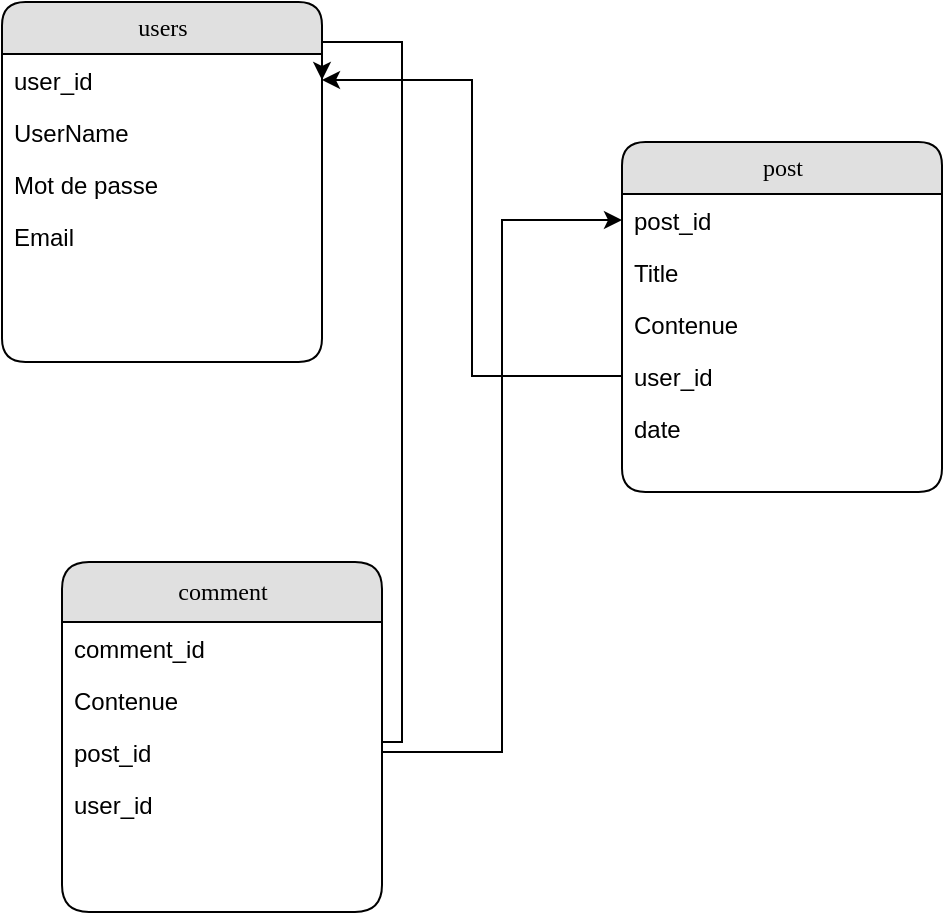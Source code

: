 <mxfile version="20.8.23" type="github">
  <diagram name="Page-1" id="b520641d-4fe3-3701-9064-5fc419738815">
    <mxGraphModel dx="1387" dy="788" grid="1" gridSize="10" guides="1" tooltips="1" connect="1" arrows="1" fold="1" page="1" pageScale="1" pageWidth="1100" pageHeight="850" background="none" math="0" shadow="0">
      <root>
        <mxCell id="0" />
        <mxCell id="1" parent="0" />
        <mxCell id="21ea969265ad0168-10" value="post" style="swimlane;html=1;fontStyle=0;childLayout=stackLayout;horizontal=1;startSize=26;fillColor=#e0e0e0;horizontalStack=0;resizeParent=1;resizeLast=0;collapsible=1;marginBottom=0;swimlaneFillColor=#ffffff;align=center;rounded=1;shadow=0;comic=0;labelBackgroundColor=none;strokeWidth=1;fontFamily=Verdana;fontSize=12" parent="1" vertex="1">
          <mxGeometry x="740" y="160" width="160" height="175" as="geometry" />
        </mxCell>
        <mxCell id="21ea969265ad0168-11" value="post_id" style="text;html=1;strokeColor=none;fillColor=none;spacingLeft=4;spacingRight=4;whiteSpace=wrap;overflow=hidden;rotatable=0;points=[[0,0.5],[1,0.5]];portConstraint=eastwest;" parent="21ea969265ad0168-10" vertex="1">
          <mxGeometry y="26" width="160" height="26" as="geometry" />
        </mxCell>
        <mxCell id="-kY44ktSsv2-iVsVmnir-1" value="Title" style="text;html=1;strokeColor=none;fillColor=none;spacingLeft=4;spacingRight=4;whiteSpace=wrap;overflow=hidden;rotatable=0;points=[[0,0.5],[1,0.5]];portConstraint=eastwest;" vertex="1" parent="21ea969265ad0168-10">
          <mxGeometry y="52" width="160" height="26" as="geometry" />
        </mxCell>
        <mxCell id="21ea969265ad0168-12" value="Contenue" style="text;html=1;strokeColor=none;fillColor=none;spacingLeft=4;spacingRight=4;whiteSpace=wrap;overflow=hidden;rotatable=0;points=[[0,0.5],[1,0.5]];portConstraint=eastwest;" parent="21ea969265ad0168-10" vertex="1">
          <mxGeometry y="78" width="160" height="26" as="geometry" />
        </mxCell>
        <mxCell id="-kY44ktSsv2-iVsVmnir-3" value="user_id" style="text;html=1;strokeColor=none;fillColor=none;spacingLeft=4;spacingRight=4;whiteSpace=wrap;overflow=hidden;rotatable=0;points=[[0,0.5],[1,0.5]];portConstraint=eastwest;" vertex="1" parent="21ea969265ad0168-10">
          <mxGeometry y="104" width="160" height="26" as="geometry" />
        </mxCell>
        <mxCell id="-kY44ktSsv2-iVsVmnir-22" value="date" style="text;html=1;strokeColor=none;fillColor=none;spacingLeft=4;spacingRight=4;whiteSpace=wrap;overflow=hidden;rotatable=0;points=[[0,0.5],[1,0.5]];portConstraint=eastwest;" vertex="1" parent="21ea969265ad0168-10">
          <mxGeometry y="130" width="160" height="26" as="geometry" />
        </mxCell>
        <mxCell id="21ea969265ad0168-18" value="users" style="swimlane;html=1;fontStyle=0;childLayout=stackLayout;horizontal=1;startSize=26;fillColor=#e0e0e0;horizontalStack=0;resizeParent=1;resizeLast=0;collapsible=1;marginBottom=0;swimlaneFillColor=#ffffff;align=center;rounded=1;shadow=0;comic=0;labelBackgroundColor=none;strokeWidth=1;fontFamily=Verdana;fontSize=12" parent="1" vertex="1">
          <mxGeometry x="430" y="90" width="160" height="180" as="geometry" />
        </mxCell>
        <mxCell id="21ea969265ad0168-19" value="user_id" style="text;html=1;strokeColor=none;fillColor=none;spacingLeft=4;spacingRight=4;whiteSpace=wrap;overflow=hidden;rotatable=0;points=[[0,0.5],[1,0.5]];portConstraint=eastwest;" parent="21ea969265ad0168-18" vertex="1">
          <mxGeometry y="26" width="160" height="26" as="geometry" />
        </mxCell>
        <mxCell id="21ea969265ad0168-20" value="UserName" style="text;html=1;strokeColor=none;fillColor=none;spacingLeft=4;spacingRight=4;whiteSpace=wrap;overflow=hidden;rotatable=0;points=[[0,0.5],[1,0.5]];portConstraint=eastwest;" parent="21ea969265ad0168-18" vertex="1">
          <mxGeometry y="52" width="160" height="26" as="geometry" />
        </mxCell>
        <mxCell id="-kY44ktSsv2-iVsVmnir-11" value="Mot de passe" style="text;html=1;strokeColor=none;fillColor=none;spacingLeft=4;spacingRight=4;whiteSpace=wrap;overflow=hidden;rotatable=0;points=[[0,0.5],[1,0.5]];portConstraint=eastwest;" vertex="1" parent="21ea969265ad0168-18">
          <mxGeometry y="78" width="160" height="26" as="geometry" />
        </mxCell>
        <mxCell id="-kY44ktSsv2-iVsVmnir-10" value="Email" style="text;html=1;strokeColor=none;fillColor=none;spacingLeft=4;spacingRight=4;whiteSpace=wrap;overflow=hidden;rotatable=0;points=[[0,0.5],[1,0.5]];portConstraint=eastwest;" vertex="1" parent="21ea969265ad0168-18">
          <mxGeometry y="104" width="160" height="26" as="geometry" />
        </mxCell>
        <mxCell id="-kY44ktSsv2-iVsVmnir-5" style="edgeStyle=orthogonalEdgeStyle;rounded=0;orthogonalLoop=1;jettySize=auto;html=1;exitX=0;exitY=0.5;exitDx=0;exitDy=0;entryX=1;entryY=0.5;entryDx=0;entryDy=0;" edge="1" parent="1" source="-kY44ktSsv2-iVsVmnir-3" target="21ea969265ad0168-19">
          <mxGeometry relative="1" as="geometry" />
        </mxCell>
        <mxCell id="-kY44ktSsv2-iVsVmnir-13" value="comment" style="swimlane;html=1;fontStyle=0;childLayout=stackLayout;horizontal=1;startSize=30;fillColor=#e0e0e0;horizontalStack=0;resizeParent=1;resizeLast=0;collapsible=1;marginBottom=0;swimlaneFillColor=#ffffff;align=center;rounded=1;shadow=0;comic=0;labelBackgroundColor=none;strokeWidth=1;fontFamily=Verdana;fontSize=12" vertex="1" parent="1">
          <mxGeometry x="460" y="370" width="160" height="175" as="geometry" />
        </mxCell>
        <mxCell id="-kY44ktSsv2-iVsVmnir-14" value="comment_id" style="text;html=1;strokeColor=none;fillColor=none;spacingLeft=4;spacingRight=4;whiteSpace=wrap;overflow=hidden;rotatable=0;points=[[0,0.5],[1,0.5]];portConstraint=eastwest;" vertex="1" parent="-kY44ktSsv2-iVsVmnir-13">
          <mxGeometry y="30" width="160" height="26" as="geometry" />
        </mxCell>
        <mxCell id="-kY44ktSsv2-iVsVmnir-16" value="Contenue" style="text;html=1;strokeColor=none;fillColor=none;spacingLeft=4;spacingRight=4;whiteSpace=wrap;overflow=hidden;rotatable=0;points=[[0,0.5],[1,0.5]];portConstraint=eastwest;" vertex="1" parent="-kY44ktSsv2-iVsVmnir-13">
          <mxGeometry y="56" width="160" height="26" as="geometry" />
        </mxCell>
        <mxCell id="-kY44ktSsv2-iVsVmnir-19" value="post_id" style="text;html=1;strokeColor=none;fillColor=none;spacingLeft=4;spacingRight=4;whiteSpace=wrap;overflow=hidden;rotatable=0;points=[[0,0.5],[1,0.5]];portConstraint=eastwest;" vertex="1" parent="-kY44ktSsv2-iVsVmnir-13">
          <mxGeometry y="82" width="160" height="26" as="geometry" />
        </mxCell>
        <mxCell id="-kY44ktSsv2-iVsVmnir-17" value="user_id" style="text;html=1;strokeColor=none;fillColor=none;spacingLeft=4;spacingRight=4;whiteSpace=wrap;overflow=hidden;rotatable=0;points=[[0,0.5],[1,0.5]];portConstraint=eastwest;" vertex="1" parent="-kY44ktSsv2-iVsVmnir-13">
          <mxGeometry y="108" width="160" height="26" as="geometry" />
        </mxCell>
        <mxCell id="-kY44ktSsv2-iVsVmnir-18" style="edgeStyle=orthogonalEdgeStyle;rounded=0;orthogonalLoop=1;jettySize=auto;html=1;entryX=1;entryY=0.5;entryDx=0;entryDy=0;exitX=1;exitY=0.5;exitDx=0;exitDy=0;" edge="1" parent="1" source="-kY44ktSsv2-iVsVmnir-14" target="21ea969265ad0168-19">
          <mxGeometry relative="1" as="geometry">
            <Array as="points">
              <mxPoint x="620" y="460" />
              <mxPoint x="630" y="460" />
              <mxPoint x="630" y="110" />
              <mxPoint x="590" y="110" />
            </Array>
          </mxGeometry>
        </mxCell>
        <mxCell id="-kY44ktSsv2-iVsVmnir-20" style="edgeStyle=orthogonalEdgeStyle;rounded=0;orthogonalLoop=1;jettySize=auto;html=1;entryX=0;entryY=0.5;entryDx=0;entryDy=0;" edge="1" parent="1" source="-kY44ktSsv2-iVsVmnir-19" target="21ea969265ad0168-11">
          <mxGeometry relative="1" as="geometry" />
        </mxCell>
      </root>
    </mxGraphModel>
  </diagram>
</mxfile>
